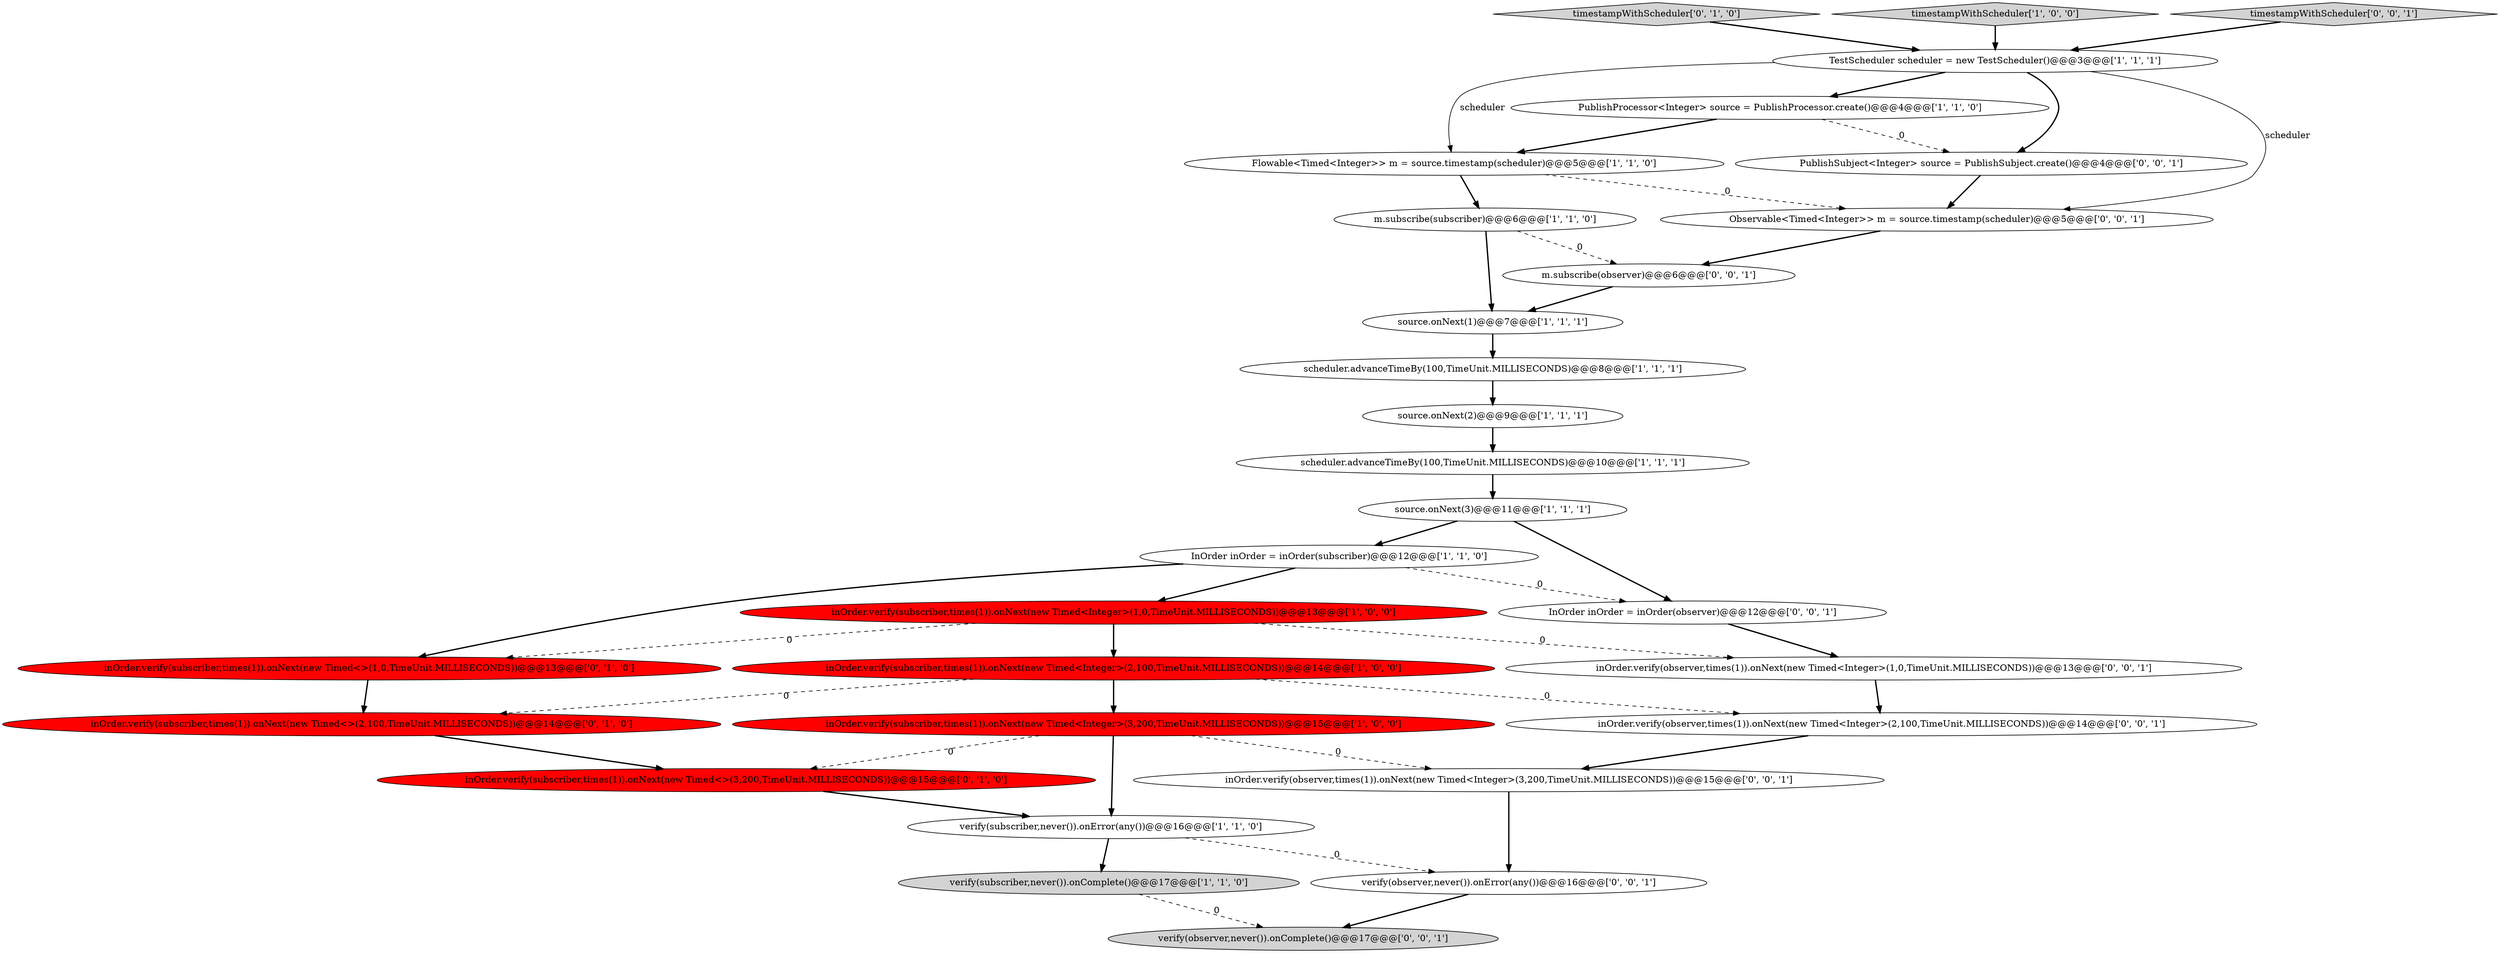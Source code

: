 digraph {
12 [style = filled, label = "TestScheduler scheduler = new TestScheduler()@@@3@@@['1', '1', '1']", fillcolor = white, shape = ellipse image = "AAA0AAABBB1BBB"];
28 [style = filled, label = "inOrder.verify(observer,times(1)).onNext(new Timed<Integer>(2,100,TimeUnit.MILLISECONDS))@@@14@@@['0', '0', '1']", fillcolor = white, shape = ellipse image = "AAA0AAABBB3BBB"];
18 [style = filled, label = "timestampWithScheduler['0', '1', '0']", fillcolor = lightgray, shape = diamond image = "AAA0AAABBB2BBB"];
3 [style = filled, label = "verify(subscriber,never()).onError(any())@@@16@@@['1', '1', '0']", fillcolor = white, shape = ellipse image = "AAA0AAABBB1BBB"];
13 [style = filled, label = "verify(subscriber,never()).onComplete()@@@17@@@['1', '1', '0']", fillcolor = lightgray, shape = ellipse image = "AAA0AAABBB1BBB"];
25 [style = filled, label = "InOrder inOrder = inOrder(observer)@@@12@@@['0', '0', '1']", fillcolor = white, shape = ellipse image = "AAA0AAABBB3BBB"];
23 [style = filled, label = "verify(observer,never()).onError(any())@@@16@@@['0', '0', '1']", fillcolor = white, shape = ellipse image = "AAA0AAABBB3BBB"];
4 [style = filled, label = "timestampWithScheduler['1', '0', '0']", fillcolor = lightgray, shape = diamond image = "AAA0AAABBB1BBB"];
9 [style = filled, label = "source.onNext(3)@@@11@@@['1', '1', '1']", fillcolor = white, shape = ellipse image = "AAA0AAABBB1BBB"];
24 [style = filled, label = "m.subscribe(observer)@@@6@@@['0', '0', '1']", fillcolor = white, shape = ellipse image = "AAA0AAABBB3BBB"];
8 [style = filled, label = "PublishProcessor<Integer> source = PublishProcessor.create()@@@4@@@['1', '1', '0']", fillcolor = white, shape = ellipse image = "AAA0AAABBB1BBB"];
1 [style = filled, label = "m.subscribe(subscriber)@@@6@@@['1', '1', '0']", fillcolor = white, shape = ellipse image = "AAA0AAABBB1BBB"];
22 [style = filled, label = "inOrder.verify(observer,times(1)).onNext(new Timed<Integer>(3,200,TimeUnit.MILLISECONDS))@@@15@@@['0', '0', '1']", fillcolor = white, shape = ellipse image = "AAA0AAABBB3BBB"];
16 [style = filled, label = "inOrder.verify(subscriber,times(1)).onNext(new Timed<>(1,0,TimeUnit.MILLISECONDS))@@@13@@@['0', '1', '0']", fillcolor = red, shape = ellipse image = "AAA1AAABBB2BBB"];
5 [style = filled, label = "InOrder inOrder = inOrder(subscriber)@@@12@@@['1', '1', '0']", fillcolor = white, shape = ellipse image = "AAA0AAABBB1BBB"];
7 [style = filled, label = "scheduler.advanceTimeBy(100,TimeUnit.MILLISECONDS)@@@10@@@['1', '1', '1']", fillcolor = white, shape = ellipse image = "AAA0AAABBB1BBB"];
29 [style = filled, label = "PublishSubject<Integer> source = PublishSubject.create()@@@4@@@['0', '0', '1']", fillcolor = white, shape = ellipse image = "AAA0AAABBB3BBB"];
10 [style = filled, label = "inOrder.verify(subscriber,times(1)).onNext(new Timed<Integer>(2,100,TimeUnit.MILLISECONDS))@@@14@@@['1', '0', '0']", fillcolor = red, shape = ellipse image = "AAA1AAABBB1BBB"];
21 [style = filled, label = "inOrder.verify(observer,times(1)).onNext(new Timed<Integer>(1,0,TimeUnit.MILLISECONDS))@@@13@@@['0', '0', '1']", fillcolor = white, shape = ellipse image = "AAA0AAABBB3BBB"];
15 [style = filled, label = "inOrder.verify(subscriber,times(1)).onNext(new Timed<Integer>(3,200,TimeUnit.MILLISECONDS))@@@15@@@['1', '0', '0']", fillcolor = red, shape = ellipse image = "AAA1AAABBB1BBB"];
2 [style = filled, label = "source.onNext(2)@@@9@@@['1', '1', '1']", fillcolor = white, shape = ellipse image = "AAA0AAABBB1BBB"];
14 [style = filled, label = "scheduler.advanceTimeBy(100,TimeUnit.MILLISECONDS)@@@8@@@['1', '1', '1']", fillcolor = white, shape = ellipse image = "AAA0AAABBB1BBB"];
26 [style = filled, label = "verify(observer,never()).onComplete()@@@17@@@['0', '0', '1']", fillcolor = lightgray, shape = ellipse image = "AAA0AAABBB3BBB"];
20 [style = filled, label = "Observable<Timed<Integer>> m = source.timestamp(scheduler)@@@5@@@['0', '0', '1']", fillcolor = white, shape = ellipse image = "AAA0AAABBB3BBB"];
19 [style = filled, label = "inOrder.verify(subscriber,times(1)).onNext(new Timed<>(3,200,TimeUnit.MILLISECONDS))@@@15@@@['0', '1', '0']", fillcolor = red, shape = ellipse image = "AAA1AAABBB2BBB"];
0 [style = filled, label = "inOrder.verify(subscriber,times(1)).onNext(new Timed<Integer>(1,0,TimeUnit.MILLISECONDS))@@@13@@@['1', '0', '0']", fillcolor = red, shape = ellipse image = "AAA1AAABBB1BBB"];
17 [style = filled, label = "inOrder.verify(subscriber,times(1)).onNext(new Timed<>(2,100,TimeUnit.MILLISECONDS))@@@14@@@['0', '1', '0']", fillcolor = red, shape = ellipse image = "AAA1AAABBB2BBB"];
27 [style = filled, label = "timestampWithScheduler['0', '0', '1']", fillcolor = lightgray, shape = diamond image = "AAA0AAABBB3BBB"];
6 [style = filled, label = "source.onNext(1)@@@7@@@['1', '1', '1']", fillcolor = white, shape = ellipse image = "AAA0AAABBB1BBB"];
11 [style = filled, label = "Flowable<Timed<Integer>> m = source.timestamp(scheduler)@@@5@@@['1', '1', '0']", fillcolor = white, shape = ellipse image = "AAA0AAABBB1BBB"];
11->20 [style = dashed, label="0"];
10->15 [style = bold, label=""];
27->12 [style = bold, label=""];
11->1 [style = bold, label=""];
0->16 [style = dashed, label="0"];
23->26 [style = bold, label=""];
18->12 [style = bold, label=""];
10->28 [style = dashed, label="0"];
5->25 [style = dashed, label="0"];
15->19 [style = dashed, label="0"];
16->17 [style = bold, label=""];
15->3 [style = bold, label=""];
22->23 [style = bold, label=""];
13->26 [style = dashed, label="0"];
17->19 [style = bold, label=""];
15->22 [style = dashed, label="0"];
21->28 [style = bold, label=""];
6->14 [style = bold, label=""];
7->9 [style = bold, label=""];
5->16 [style = bold, label=""];
3->23 [style = dashed, label="0"];
29->20 [style = bold, label=""];
0->10 [style = bold, label=""];
1->6 [style = bold, label=""];
12->29 [style = bold, label=""];
5->0 [style = bold, label=""];
1->24 [style = dashed, label="0"];
12->8 [style = bold, label=""];
12->20 [style = solid, label="scheduler"];
0->21 [style = dashed, label="0"];
9->25 [style = bold, label=""];
10->17 [style = dashed, label="0"];
9->5 [style = bold, label=""];
3->13 [style = bold, label=""];
4->12 [style = bold, label=""];
12->11 [style = solid, label="scheduler"];
14->2 [style = bold, label=""];
2->7 [style = bold, label=""];
20->24 [style = bold, label=""];
24->6 [style = bold, label=""];
8->11 [style = bold, label=""];
19->3 [style = bold, label=""];
8->29 [style = dashed, label="0"];
28->22 [style = bold, label=""];
25->21 [style = bold, label=""];
}
